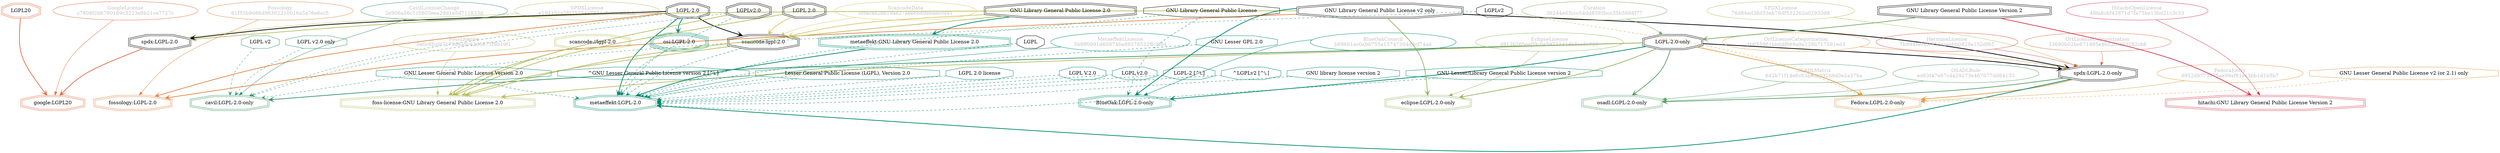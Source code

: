strict digraph {
    node [shape=box];
    graph [splines=curved];
    2454 [label="SPDXLicense\n76d84ed38d53eb76df532262a02933d8"
         ,fontcolor=gray
         ,color="#b8bf62"
         ,fillcolor="beige;1"
         ,shape=ellipse];
    2455 [label="spdx:LGPL-2.0-only"
         ,shape=doubleoctagon];
    2456 [label="LGPL-2.0-only"
         ,shape=doubleoctagon];
    2457 [label="GNU Library General Public License v2 only"
         ,shape=doubleoctagon];
    2466 [label="SPDXLicense\ne194151a2f075754a7834c8c999a82cb"
         ,fontcolor=gray
         ,color="#b8bf62"
         ,fillcolor="beige;1"
         ,shape=ellipse];
    2467 [label="spdx:LGPL-2.0"
         ,shape=doubleoctagon];
    2468 [label="LGPL-2.0"
         ,shape=doubleoctagon];
    5737 [label="GoogleLicense\nc7808f2b6760189c3223e9b21ce7727c"
         ,fontcolor=gray
         ,color="#e06f45"
         ,fillcolor="beige;1"
         ,shape=ellipse];
    5738 [label="google:LGPL20"
         ,color="#e06f45"
         ,shape=doubleoctagon];
    5739 [label=LGPL20
         ,color="#e06f45"
         ,shape=doubleoctagon];
    6846 [label="FedoraEntry\nd952d9773975aa99af81ec3bb1d1b5b7"
         ,fontcolor=gray
         ,color="#e09d4b"
         ,fillcolor="beige;1"
         ,shape=ellipse];
    6847 [label="Fedora:LGPL-2.0-only"
         ,color="#e09d4b"
         ,shape=doubleoctagon];
    6848 [label="GNU Lesser General Public License v2 (or 2.1) only"
         ,color="#e09d4b"
         ,shape=octagon];
    6849 [label=LGPLv2
         ,shape=octagon];
    9399 [label="BlueOakCouncil\nb696b1ec0a96755a15747304d3cf74ad"
         ,fontcolor=gray
         ,color="#00876c"
         ,fillcolor="beige;1"
         ,shape=ellipse];
    9400 [label="BlueOak:LGPL-2.0-only"
         ,color="#00876c"
         ,shape=doubleoctagon];
    9401 [label="GNU Library General Public License"
         ,shape=octagon];
    9616 [label="OSADLRule\ned63f47e67c4a29173e467077dd64133"
         ,fontcolor=gray
         ,color="#58a066"
         ,fillcolor="beige;1"
         ,shape=ellipse];
    9617 [label="osadl:LGPL-2.0-only"
         ,color="#58a066"
         ,shape=doubleoctagon];
    9898 [label="OSADLMatrix\n642b71f14e6c63a8c433269d0e2a376a"
         ,fontcolor=gray
         ,color="#58a066"
         ,fillcolor="beige;1"
         ,shape=ellipse];
    18318 [label="ScancodeData\n5cfacae2bb19ae27aee6bd9a6abcc941"
          ,fontcolor=gray
          ,color="#dac767"
          ,fillcolor="beige;1"
          ,shape=ellipse];
    18319 [label="scancode:lgpl-2.0"
          ,shape=doubleoctagon];
    18320 [label="LGPL 2.0"
          ,shape=doubleoctagon];
    18321 [label="GNU Library General Public License 2.0"
          ,shape=doubleoctagon];
    25917 [label="Fossology\n61f53b9d86d96302210016a5a76e6cc5"
          ,fontcolor=gray
          ,color="#e18745"
          ,fillcolor="beige;1"
          ,shape=ellipse];
    25918 [label="fossology:LGPL-2.0"
          ,color="#e18745"
          ,shape=doubleoctagon];
    27201 [label=LGPL
          ,shape=octagon];
    28782 [label="OrtLicenseCategorization\n33690b02bc671d95e4652f6d63282cb8"
          ,fontcolor=gray
          ,color="#e06f45"
          ,fillcolor="beige;1"
          ,shape=ellipse];
    35528 [label="OrtLicenseCategorization\n1b055961bb0df669a9a128b717591ed3"
          ,fontcolor=gray
          ,color="#e09d4b"
          ,fillcolor="beige;1"
          ,shape=ellipse];
    37040 [label="CavilLicenseChange\n2e906a56c1c5803eea2dd1e5d711833d"
          ,fontcolor=gray
          ,color="#379469"
          ,fillcolor="beige;1"
          ,shape=ellipse];
    37041 [label="cavil:LGPL-2.0-only"
          ,color="#379469"
          ,shape=doubleoctagon];
    37042 [label="LGPL v2"
          ,color="#379469"
          ,shape=octagon];
    37043 [label="LGPL v2.0 only"
          ,color="#379469"
          ,shape=octagon];
    37044 [label="LGPLv2.0"
          ,shape=doubleoctagon];
    42374 [label="MetaeffektLicense\n5b9ff0991d608746e89378522ffc3f84"
          ,fontcolor=gray
          ,color="#00876c"
          ,fillcolor="beige;1"
          ,shape=ellipse];
    42375 [label="metaeffekt:LGPL-2.0"
          ,color="#00876c"
          ,shape=doubleoctagon];
    42376 [label="metaeffekt:GNU Library General Public License 2.0"
          ,color="#00876c"
          ,shape=doubleoctagon];
    42377 [label="GNU Lesser GPL 2.0"
          ,color="#00876c"
          ,shape=octagon];
    42378 [label="GNU Lesser General Public License Version 2.0"
          ,color="#00876c"
          ,shape=octagon];
    42379 [label="^GNU Lesser General Public License version 2 [^\\.]"
          ,color="#00876c"
          ,shape=octagon];
    42380 [label="Lesser General Public License (LGPL), Version 2.0"
          ,color="#00876c"
          ,shape=octagon];
    42381 [label="LGPL 2.0 license"
          ,color="#00876c"
          ,shape=octagon];
    42382 [label="LGPL V.2.0"
          ,color="#00876c"
          ,shape=octagon];
    42383 [label="LGPL v2.0"
          ,color="#00876c"
          ,shape=octagon];
    42384 [label="LGPL-2 [^\\.]"
          ,color="#00876c"
          ,shape=octagon];
    42385 [label="^LGPLv2 [^\\.]"
          ,color="#00876c"
          ,shape=octagon];
    42386 [label="GNU library license version 2"
          ,color="#00876c"
          ,shape=octagon];
    42387 [label="GNU Lesser/Library General Public License version 2"
          ,color="#00876c"
          ,shape=octagon];
    42388 [label="osi:LGPL-2.0"
          ,color="#00876c"
          ,shape=tripleoctagon];
    49995 [label="HermineLicense\n7b994fa98fe550eaecbb0829a152df65"
          ,fontcolor=gray
          ,color="#dc574a"
          ,fillcolor="beige;1"
          ,shape=ellipse];
    50608 [label="FossLicense\n0e0c9fcdb7173d6a9c62d5675f9b19f1"
          ,fontcolor=gray
          ,color="#b8bf62"
          ,fillcolor="beige;1"
          ,shape=ellipse];
    50609 [label="foss-license:GNU Library General Public License 2.0"
          ,color="#b8bf62"
          ,shape=doubleoctagon];
    50610 [label="scancode://lgpl-2.0"
          ,color="#b8bf62"
          ,shape=doubleoctagon];
    51228 [label="HitachiOpenLicense\n48fa6cbf42871d7fa73be13bd21c3c33"
          ,fontcolor=gray
          ,color="#d43d51"
          ,fillcolor="beige;1"
          ,shape=ellipse];
    51229 [label="hitachi:GNU Library General Public License Version 2"
          ,color="#d43d51"
          ,shape=doubleoctagon];
    51230 [label="GNU Library General Public License Version 2"
          ,shape=doubleoctagon];
    54284 [label="EclipseLicense\nd813b26bee09c0a59723d4db8aa3e928"
          ,fontcolor=gray
          ,color="#98b561"
          ,fillcolor="beige;1"
          ,shape=ellipse];
    54285 [label="eclipse:LGPL-2.0-only"
          ,color="#98b561"
          ,shape=doubleoctagon];
    55994 [label="Curation\n38244ed3ccc54dd8593bcc35b5668f77"
          ,fontcolor=gray
          ,color="#78ab63"
          ,fillcolor="beige;1"
          ,shape=ellipse];
    2454 -> 2455 [weight=0.5
                 ,color="#b8bf62"];
    2455 -> 6847 [style=bold
                 ,arrowhead=vee
                 ,weight=0.7
                 ,color="#e09d4b"];
    2455 -> 9617 [style=bold
                 ,arrowhead=vee
                 ,weight=0.7
                 ,color="#58a066"];
    2455 -> 42375 [style=bold
                  ,arrowhead=vee
                  ,weight=0.7
                  ,color="#00876c"];
    2456 -> 2455 [style=bold
                 ,arrowhead=vee
                 ,weight=0.7];
    2456 -> 6847 [style=bold
                 ,arrowhead=vee
                 ,weight=0.7
                 ,color="#e09d4b"];
    2456 -> 9400 [style=bold
                 ,arrowhead=vee
                 ,weight=0.7
                 ,color="#00876c"];
    2456 -> 9617 [style=bold
                 ,arrowhead=vee
                 ,weight=0.7
                 ,color="#58a066"];
    2456 -> 37041 [style=bold
                  ,arrowhead=vee
                  ,weight=0.7
                  ,color="#379469"];
    2456 -> 37041 [style=bold
                  ,arrowhead=vee
                  ,weight=0.7
                  ,color="#379469"];
    2456 -> 50609 [style=bold
                  ,arrowhead=vee
                  ,weight=0.7
                  ,color="#b8bf62"];
    2456 -> 54285 [style=bold
                  ,arrowhead=vee
                  ,weight=0.7
                  ,color="#98b561"];
    2457 -> 2455 [style=bold
                 ,arrowhead=vee
                 ,weight=0.7];
    2457 -> 2467 [style=bold
                 ,arrowhead=vee
                 ,weight=0.7
                 ,color="#b8bf62"];
    2457 -> 9400 [style=bold
                 ,arrowhead=vee
                 ,weight=0.7
                 ,color="#00876c"];
    2457 -> 25918 [style=bold
                  ,arrowhead=vee
                  ,weight=0.7
                  ,color="#e18745"];
    2457 -> 54285 [style=bold
                  ,arrowhead=vee
                  ,weight=0.7
                  ,color="#98b561"];
    2466 -> 2467 [weight=0.5
                 ,color="#b8bf62"];
    2467 -> 5738 [style=bold
                 ,arrowhead=vee
                 ,weight=0.7
                 ,color="#e06f45"];
    2468 -> 2467 [style=bold
                 ,arrowhead=vee
                 ,weight=0.7];
    2468 -> 18319 [style=bold
                  ,arrowhead=vee
                  ,weight=0.7];
    2468 -> 25918 [style=bold
                  ,arrowhead=vee
                  ,weight=0.7
                  ,color="#e18745"];
    2468 -> 37041 [style=dashed
                  ,arrowhead=vee
                  ,weight=0.5
                  ,color="#379469"];
    2468 -> 42375 [style=bold
                  ,arrowhead=vee
                  ,weight=0.7
                  ,color="#00876c"];
    2468 -> 42375 [style=bold
                  ,arrowhead=vee
                  ,weight=0.7
                  ,color="#00876c"];
    2468 -> 42388 [style=bold
                  ,arrowhead=vee
                  ,weight=0.7
                  ,color="#00876c"];
    5737 -> 5738 [weight=0.5
                 ,color="#e06f45"];
    5739 -> 5738 [style=bold
                 ,arrowhead=vee
                 ,weight=0.7
                 ,color="#e06f45"];
    6846 -> 6847 [weight=0.5
                 ,color="#e09d4b"];
    6848 -> 6847 [style=dashed
                 ,arrowhead=vee
                 ,weight=0.5
                 ,color="#e09d4b"];
    6849 -> 6847 [style=dashed
                 ,arrowhead=vee
                 ,weight=0.5
                 ,color="#e09d4b"];
    6849 -> 37041 [style=dashed
                  ,arrowhead=vee
                  ,weight=0.5
                  ,color="#379469"];
    9399 -> 9400 [weight=0.5
                 ,color="#00876c"];
    9401 -> 9400 [style=dashed
                 ,arrowhead=vee
                 ,weight=0.5
                 ,color="#00876c"];
    9401 -> 42375 [style=dashed
                  ,arrowhead=vee
                  ,weight=0.5
                  ,color="#00876c"];
    9616 -> 9617 [weight=0.5
                 ,color="#58a066"];
    9898 -> 9617 [weight=0.5
                 ,color="#58a066"];
    18318 -> 18319 [weight=0.5
                   ,color="#dac767"];
    18319 -> 42375 [style=dashed
                   ,arrowhead=vee
                   ,weight=0.5
                   ,color="#00876c"];
    18319 -> 50609 [style=bold
                   ,arrowhead=vee
                   ,weight=0.7
                   ,color="#b8bf62"];
    18320 -> 18319 [style=bold
                   ,arrowhead=vee
                   ,weight=0.7
                   ,color="#dac767"];
    18320 -> 50609 [style=bold
                   ,arrowhead=vee
                   ,weight=0.7
                   ,color="#b8bf62"];
    18321 -> 18319 [style=bold
                   ,arrowhead=vee
                   ,weight=0.7
                   ,color="#dac767"];
    18321 -> 42376 [style=bold
                   ,arrowhead=vee
                   ,weight=0.7
                   ,color="#00876c"];
    18321 -> 50609 [style=bold
                   ,arrowhead=vee
                   ,weight=0.7
                   ,color="#b8bf62"];
    25917 -> 25918 [weight=0.5
                   ,color="#e18745"];
    27201 -> 42375 [style=dashed
                   ,arrowhead=vee
                   ,weight=0.5
                   ,color="#00876c"];
    28782 -> 2455 [weight=0.5
                  ,color="#e06f45"];
    35528 -> 2455 [weight=0.5
                  ,color="#e09d4b"];
    37040 -> 37041 [weight=0.5
                   ,color="#379469"];
    37042 -> 37041 [style=dashed
                   ,arrowhead=vee
                   ,weight=0.5
                   ,color="#379469"];
    37043 -> 37041 [style=dashed
                   ,arrowhead=vee
                   ,weight=0.5
                   ,color="#379469"];
    37044 -> 37041 [style=dashed
                   ,arrowhead=vee
                   ,weight=0.5
                   ,color="#379469"];
    37044 -> 42375 [style=dashed
                   ,arrowhead=vee
                   ,weight=0.5
                   ,color="#00876c"];
    37044 -> 50609 [style=bold
                   ,arrowhead=vee
                   ,weight=0.7
                   ,color="#b8bf62"];
    42374 -> 42375 [weight=0.5
                   ,color="#00876c"];
    42376 -> 42375 [style=bold
                   ,arrowhead=vee
                   ,weight=0.7
                   ,color="#00876c"];
    42377 -> 42375 [style=dashed
                   ,arrowhead=vee
                   ,weight=0.5
                   ,color="#00876c"];
    42378 -> 42375 [style=dashed
                   ,arrowhead=vee
                   ,weight=0.5
                   ,color="#00876c"];
    42379 -> 42375 [style=dashed
                   ,arrowhead=vee
                   ,weight=0.5
                   ,color="#00876c"];
    42380 -> 42375 [style=dashed
                   ,arrowhead=vee
                   ,weight=0.5
                   ,color="#00876c"];
    42381 -> 42375 [style=dashed
                   ,arrowhead=vee
                   ,weight=0.5
                   ,color="#00876c"];
    42382 -> 42375 [style=dashed
                   ,arrowhead=vee
                   ,weight=0.5
                   ,color="#00876c"];
    42383 -> 42375 [style=dashed
                   ,arrowhead=vee
                   ,weight=0.5
                   ,color="#00876c"];
    42384 -> 42375 [style=dashed
                   ,arrowhead=vee
                   ,weight=0.5
                   ,color="#00876c"];
    42385 -> 42375 [style=dashed
                   ,arrowhead=vee
                   ,weight=0.5
                   ,color="#00876c"];
    42386 -> 42375 [style=dashed
                   ,arrowhead=vee
                   ,weight=0.5
                   ,color="#00876c"];
    42387 -> 42375 [style=dashed
                   ,arrowhead=vee
                   ,weight=0.5
                   ,color="#00876c"];
    42388 -> 42375 [style=dashed
                   ,arrowhead=vee
                   ,weight=0.5
                   ,color="#00876c"];
    49995 -> 2455 [weight=0.5
                  ,color="#dc574a"];
    50608 -> 50609 [weight=0.5
                   ,color="#b8bf62"];
    50610 -> 50609 [style=bold
                   ,arrowhead=vee
                   ,weight=0.7
                   ,color="#b8bf62"];
    51228 -> 51229 [weight=0.5
                   ,color="#d43d51"];
    51230 -> 2456 [style=bold
                  ,arrowhead=vee
                  ,weight=0.7
                  ,color="#78ab63"];
    51230 -> 51229 [style=bold
                   ,arrowhead=vee
                   ,weight=0.7
                   ,color="#d43d51"];
    54284 -> 54285 [weight=0.5
                   ,color="#98b561"];
    55994 -> 2456 [weight=0.5
                  ,color="#78ab63"];
}
